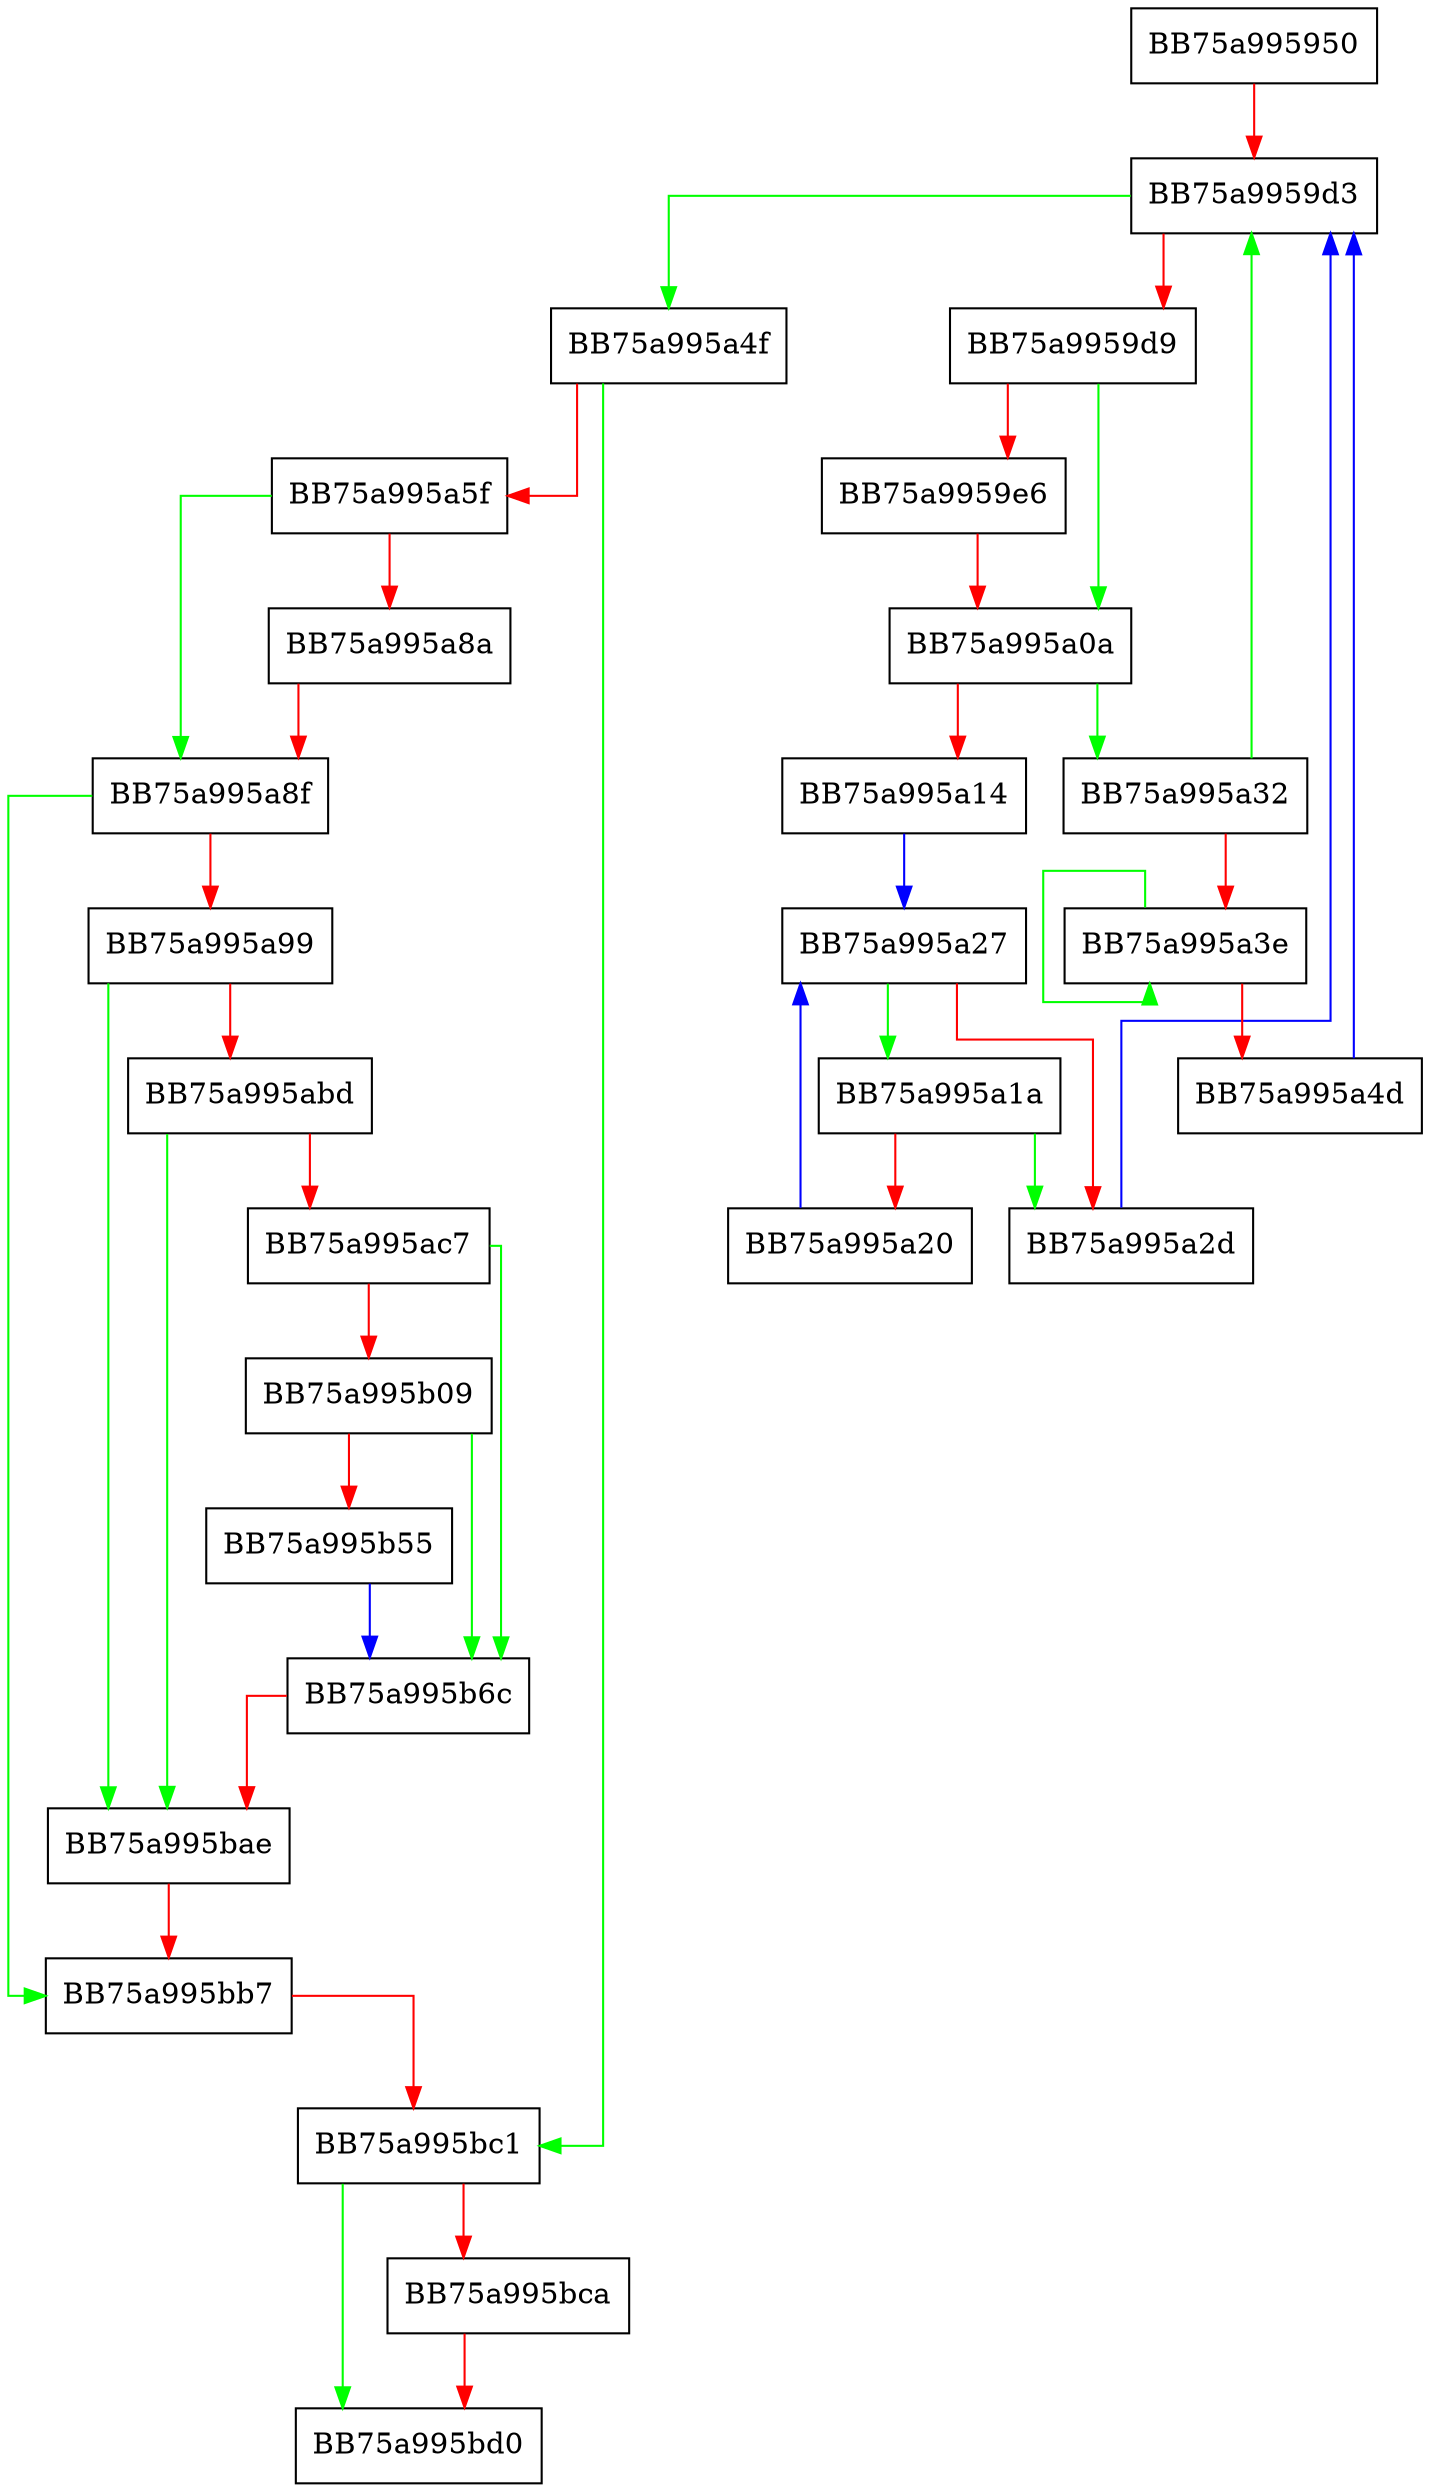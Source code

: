 digraph _scan_for_child_processes {
  node [shape="box"];
  graph [splines=ortho];
  BB75a995950 -> BB75a9959d3 [color="red"];
  BB75a9959d3 -> BB75a995a4f [color="green"];
  BB75a9959d3 -> BB75a9959d9 [color="red"];
  BB75a9959d9 -> BB75a995a0a [color="green"];
  BB75a9959d9 -> BB75a9959e6 [color="red"];
  BB75a9959e6 -> BB75a995a0a [color="red"];
  BB75a995a0a -> BB75a995a32 [color="green"];
  BB75a995a0a -> BB75a995a14 [color="red"];
  BB75a995a14 -> BB75a995a27 [color="blue"];
  BB75a995a1a -> BB75a995a2d [color="green"];
  BB75a995a1a -> BB75a995a20 [color="red"];
  BB75a995a20 -> BB75a995a27 [color="blue"];
  BB75a995a27 -> BB75a995a1a [color="green"];
  BB75a995a27 -> BB75a995a2d [color="red"];
  BB75a995a2d -> BB75a9959d3 [color="blue"];
  BB75a995a32 -> BB75a9959d3 [color="green"];
  BB75a995a32 -> BB75a995a3e [color="red"];
  BB75a995a3e -> BB75a995a3e [color="green"];
  BB75a995a3e -> BB75a995a4d [color="red"];
  BB75a995a4d -> BB75a9959d3 [color="blue"];
  BB75a995a4f -> BB75a995bc1 [color="green"];
  BB75a995a4f -> BB75a995a5f [color="red"];
  BB75a995a5f -> BB75a995a8f [color="green"];
  BB75a995a5f -> BB75a995a8a [color="red"];
  BB75a995a8a -> BB75a995a8f [color="red"];
  BB75a995a8f -> BB75a995bb7 [color="green"];
  BB75a995a8f -> BB75a995a99 [color="red"];
  BB75a995a99 -> BB75a995bae [color="green"];
  BB75a995a99 -> BB75a995abd [color="red"];
  BB75a995abd -> BB75a995bae [color="green"];
  BB75a995abd -> BB75a995ac7 [color="red"];
  BB75a995ac7 -> BB75a995b6c [color="green"];
  BB75a995ac7 -> BB75a995b09 [color="red"];
  BB75a995b09 -> BB75a995b6c [color="green"];
  BB75a995b09 -> BB75a995b55 [color="red"];
  BB75a995b55 -> BB75a995b6c [color="blue"];
  BB75a995b6c -> BB75a995bae [color="red"];
  BB75a995bae -> BB75a995bb7 [color="red"];
  BB75a995bb7 -> BB75a995bc1 [color="red"];
  BB75a995bc1 -> BB75a995bd0 [color="green"];
  BB75a995bc1 -> BB75a995bca [color="red"];
  BB75a995bca -> BB75a995bd0 [color="red"];
}